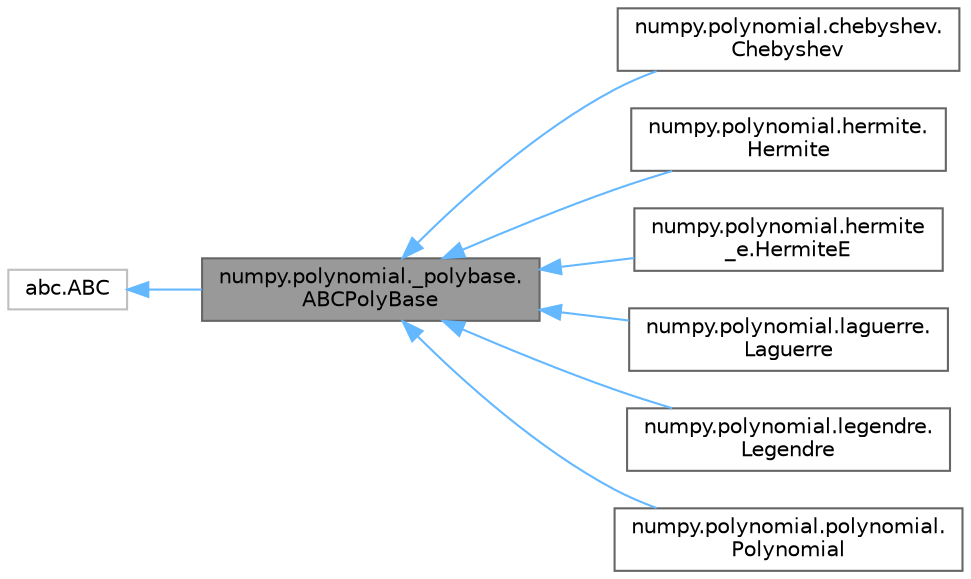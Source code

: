 digraph "numpy.polynomial._polybase.ABCPolyBase"
{
 // LATEX_PDF_SIZE
  bgcolor="transparent";
  edge [fontname=Helvetica,fontsize=10,labelfontname=Helvetica,labelfontsize=10];
  node [fontname=Helvetica,fontsize=10,shape=box,height=0.2,width=0.4];
  rankdir="LR";
  Node1 [id="Node000001",label="numpy.polynomial._polybase.\lABCPolyBase",height=0.2,width=0.4,color="gray40", fillcolor="grey60", style="filled", fontcolor="black",tooltip=" "];
  Node2 -> Node1 [id="edge1_Node000001_Node000002",dir="back",color="steelblue1",style="solid",tooltip=" "];
  Node2 [id="Node000002",label="abc.ABC",height=0.2,width=0.4,color="grey75", fillcolor="white", style="filled",tooltip=" "];
  Node1 -> Node3 [id="edge2_Node000001_Node000003",dir="back",color="steelblue1",style="solid",tooltip=" "];
  Node3 [id="Node000003",label="numpy.polynomial.chebyshev.\lChebyshev",height=0.2,width=0.4,color="gray40", fillcolor="white", style="filled",URL="$d8/d5f/classnumpy_1_1polynomial_1_1chebyshev_1_1Chebyshev.html",tooltip=" "];
  Node1 -> Node4 [id="edge3_Node000001_Node000004",dir="back",color="steelblue1",style="solid",tooltip=" "];
  Node4 [id="Node000004",label="numpy.polynomial.hermite.\lHermite",height=0.2,width=0.4,color="gray40", fillcolor="white", style="filled",URL="$da/d74/classnumpy_1_1polynomial_1_1hermite_1_1Hermite.html",tooltip=" "];
  Node1 -> Node5 [id="edge4_Node000001_Node000005",dir="back",color="steelblue1",style="solid",tooltip=" "];
  Node5 [id="Node000005",label="numpy.polynomial.hermite\l_e.HermiteE",height=0.2,width=0.4,color="gray40", fillcolor="white", style="filled",URL="$db/da8/classnumpy_1_1polynomial_1_1hermite__e_1_1HermiteE.html",tooltip=" "];
  Node1 -> Node6 [id="edge5_Node000001_Node000006",dir="back",color="steelblue1",style="solid",tooltip=" "];
  Node6 [id="Node000006",label="numpy.polynomial.laguerre.\lLaguerre",height=0.2,width=0.4,color="gray40", fillcolor="white", style="filled",URL="$da/dff/classnumpy_1_1polynomial_1_1laguerre_1_1Laguerre.html",tooltip=" "];
  Node1 -> Node7 [id="edge6_Node000001_Node000007",dir="back",color="steelblue1",style="solid",tooltip=" "];
  Node7 [id="Node000007",label="numpy.polynomial.legendre.\lLegendre",height=0.2,width=0.4,color="gray40", fillcolor="white", style="filled",URL="$d3/d0e/classnumpy_1_1polynomial_1_1legendre_1_1Legendre.html",tooltip=" "];
  Node1 -> Node8 [id="edge7_Node000001_Node000008",dir="back",color="steelblue1",style="solid",tooltip=" "];
  Node8 [id="Node000008",label="numpy.polynomial.polynomial.\lPolynomial",height=0.2,width=0.4,color="gray40", fillcolor="white", style="filled",URL="$dc/d72/classnumpy_1_1polynomial_1_1polynomial_1_1Polynomial.html",tooltip=" "];
}
